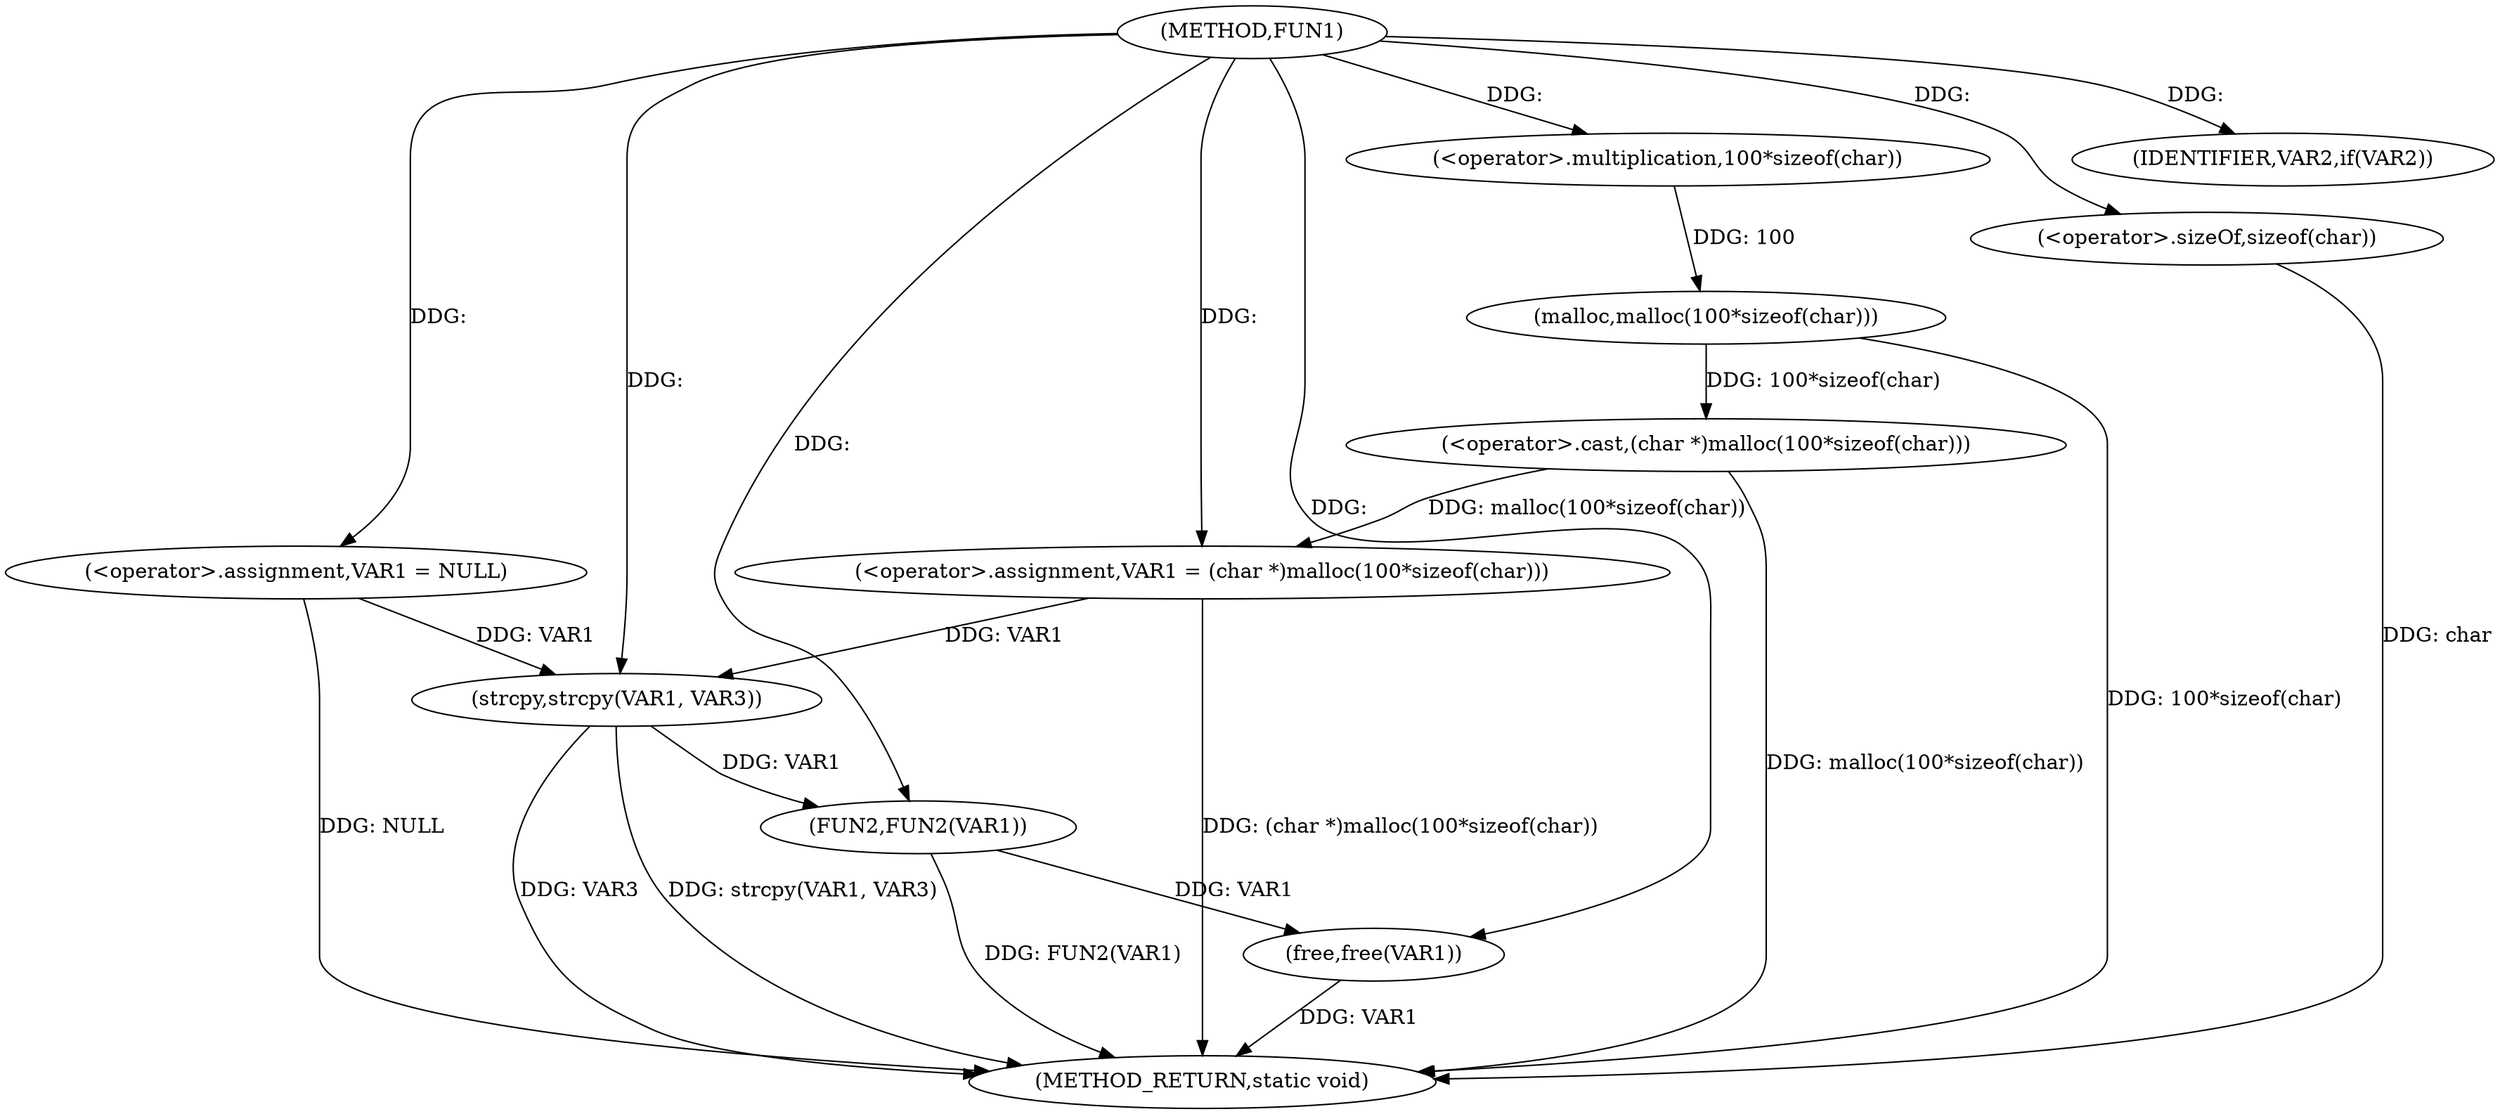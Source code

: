 digraph FUN1 {  
"1000100" [label = "(METHOD,FUN1)" ]
"1000127" [label = "(METHOD_RETURN,static void)" ]
"1000103" [label = "(<operator>.assignment,VAR1 = NULL)" ]
"1000107" [label = "(IDENTIFIER,VAR2,if(VAR2))" ]
"1000109" [label = "(<operator>.assignment,VAR1 = (char *)malloc(100*sizeof(char)))" ]
"1000111" [label = "(<operator>.cast,(char *)malloc(100*sizeof(char)))" ]
"1000113" [label = "(malloc,malloc(100*sizeof(char)))" ]
"1000114" [label = "(<operator>.multiplication,100*sizeof(char))" ]
"1000116" [label = "(<operator>.sizeOf,sizeof(char))" ]
"1000120" [label = "(strcpy,strcpy(VAR1, VAR3))" ]
"1000123" [label = "(FUN2,FUN2(VAR1))" ]
"1000125" [label = "(free,free(VAR1))" ]
  "1000116" -> "1000127"  [ label = "DDG: char"] 
  "1000125" -> "1000127"  [ label = "DDG: VAR1"] 
  "1000103" -> "1000127"  [ label = "DDG: NULL"] 
  "1000113" -> "1000127"  [ label = "DDG: 100*sizeof(char)"] 
  "1000123" -> "1000127"  [ label = "DDG: FUN2(VAR1)"] 
  "1000120" -> "1000127"  [ label = "DDG: VAR3"] 
  "1000111" -> "1000127"  [ label = "DDG: malloc(100*sizeof(char))"] 
  "1000120" -> "1000127"  [ label = "DDG: strcpy(VAR1, VAR3)"] 
  "1000109" -> "1000127"  [ label = "DDG: (char *)malloc(100*sizeof(char))"] 
  "1000100" -> "1000103"  [ label = "DDG: "] 
  "1000100" -> "1000107"  [ label = "DDG: "] 
  "1000111" -> "1000109"  [ label = "DDG: malloc(100*sizeof(char))"] 
  "1000100" -> "1000109"  [ label = "DDG: "] 
  "1000113" -> "1000111"  [ label = "DDG: 100*sizeof(char)"] 
  "1000114" -> "1000113"  [ label = "DDG: 100"] 
  "1000100" -> "1000114"  [ label = "DDG: "] 
  "1000100" -> "1000116"  [ label = "DDG: "] 
  "1000103" -> "1000120"  [ label = "DDG: VAR1"] 
  "1000109" -> "1000120"  [ label = "DDG: VAR1"] 
  "1000100" -> "1000120"  [ label = "DDG: "] 
  "1000120" -> "1000123"  [ label = "DDG: VAR1"] 
  "1000100" -> "1000123"  [ label = "DDG: "] 
  "1000123" -> "1000125"  [ label = "DDG: VAR1"] 
  "1000100" -> "1000125"  [ label = "DDG: "] 
}
